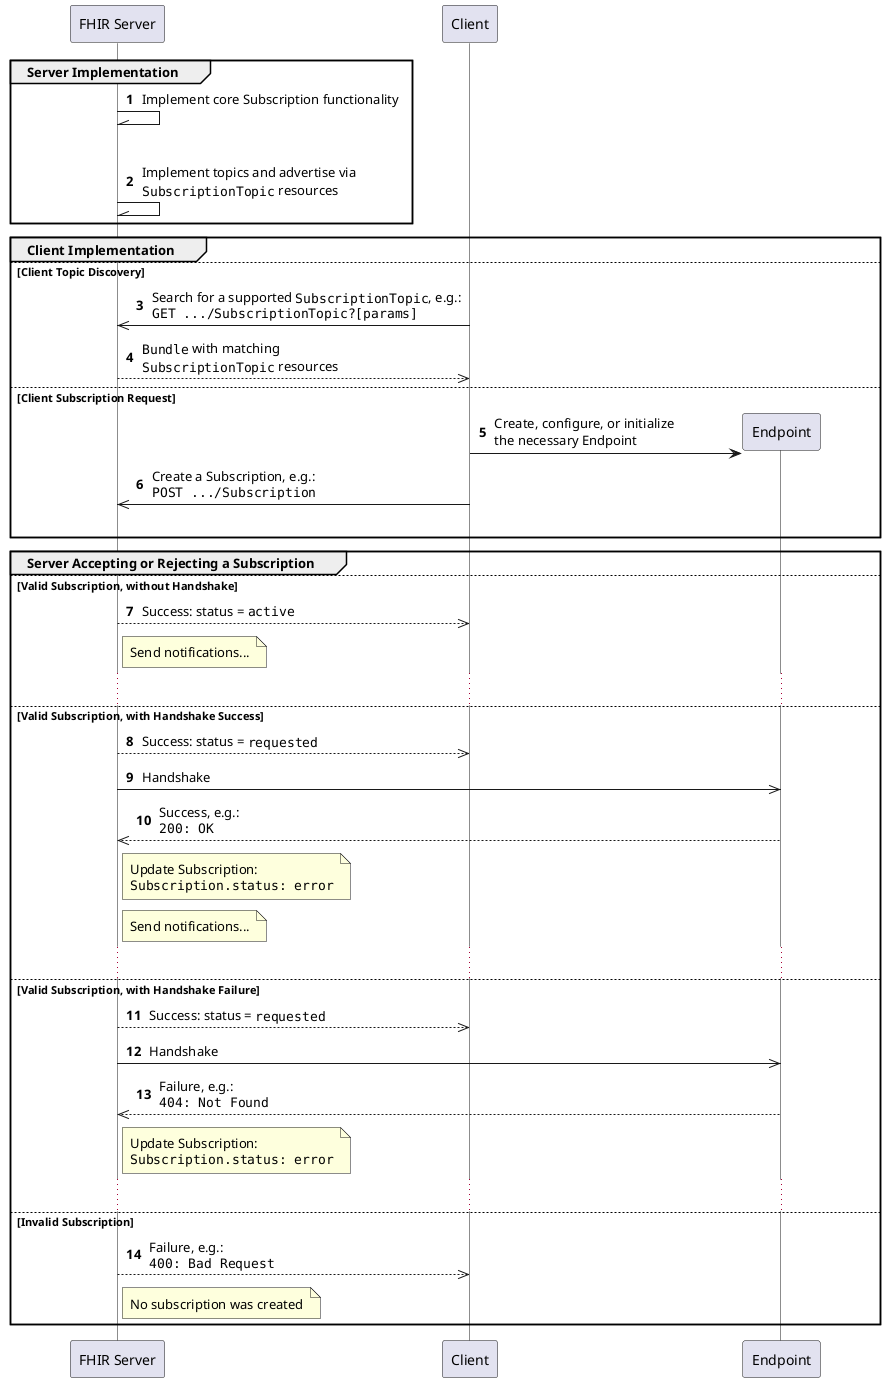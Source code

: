 @startuml
skinparam NoteTextAlignment left
skinparam Padding 2
skinparam ParticipantPadding 50
skinparam LifelineStrategy solid
autonumber

participant "FHIR Server" as S
participant Client      as C

group Server Implementation
  S -\\ S: Implement core Subscription functionality
  |||
  S -\\ S: Implement topics and advertise via\n""SubscriptionTopic"" resources
end

group Client Implementation
else Client Topic Discovery
  C->>S: Search for a supported ""SubscriptionTopic"", e.g.:\n""GET .../SubscriptionTopic?[params]""
  return ""Bundle"" with matching\n""SubscriptionTopic"" resources

else Client Subscription Request
  create Endpoint as E
  C->E: Create, configure, or initialize\nthe necessary Endpoint
  C->>S: Create a Subscription, e.g.:\n""POST .../Subscription""
  |||
end

group Server Accepting or Rejecting a Subscription
else Valid Subscription, without Handshake
  S-->>C: Success: status = ""active""
  note right of S: Send notifications...
  ...
else Valid Subscription, with Handshake Success
  S-->>C: Success: status = ""requested""
  S->>E: Handshake
  E-->>S: Success, e.g.:\n""200: OK""
  note right of S
    Update Subscription:
    ""Subscription.status: error""
  end note
  note right of S: Send notifications...
  ...
else Valid Subscription, with Handshake Failure
  S-->>C: Success: status = ""requested""
  S->>E: Handshake
  E-->>S: Failure, e.g.:\n""404: Not Found""
  note right of S
    Update Subscription:
    ""Subscription.status: error""
  end note
  ...
else Invalid Subscription
  S-->>C: Failure, e.g.:\n""400: Bad Request""
  note right of S
    No subscription was created
  end note
end

@enduml